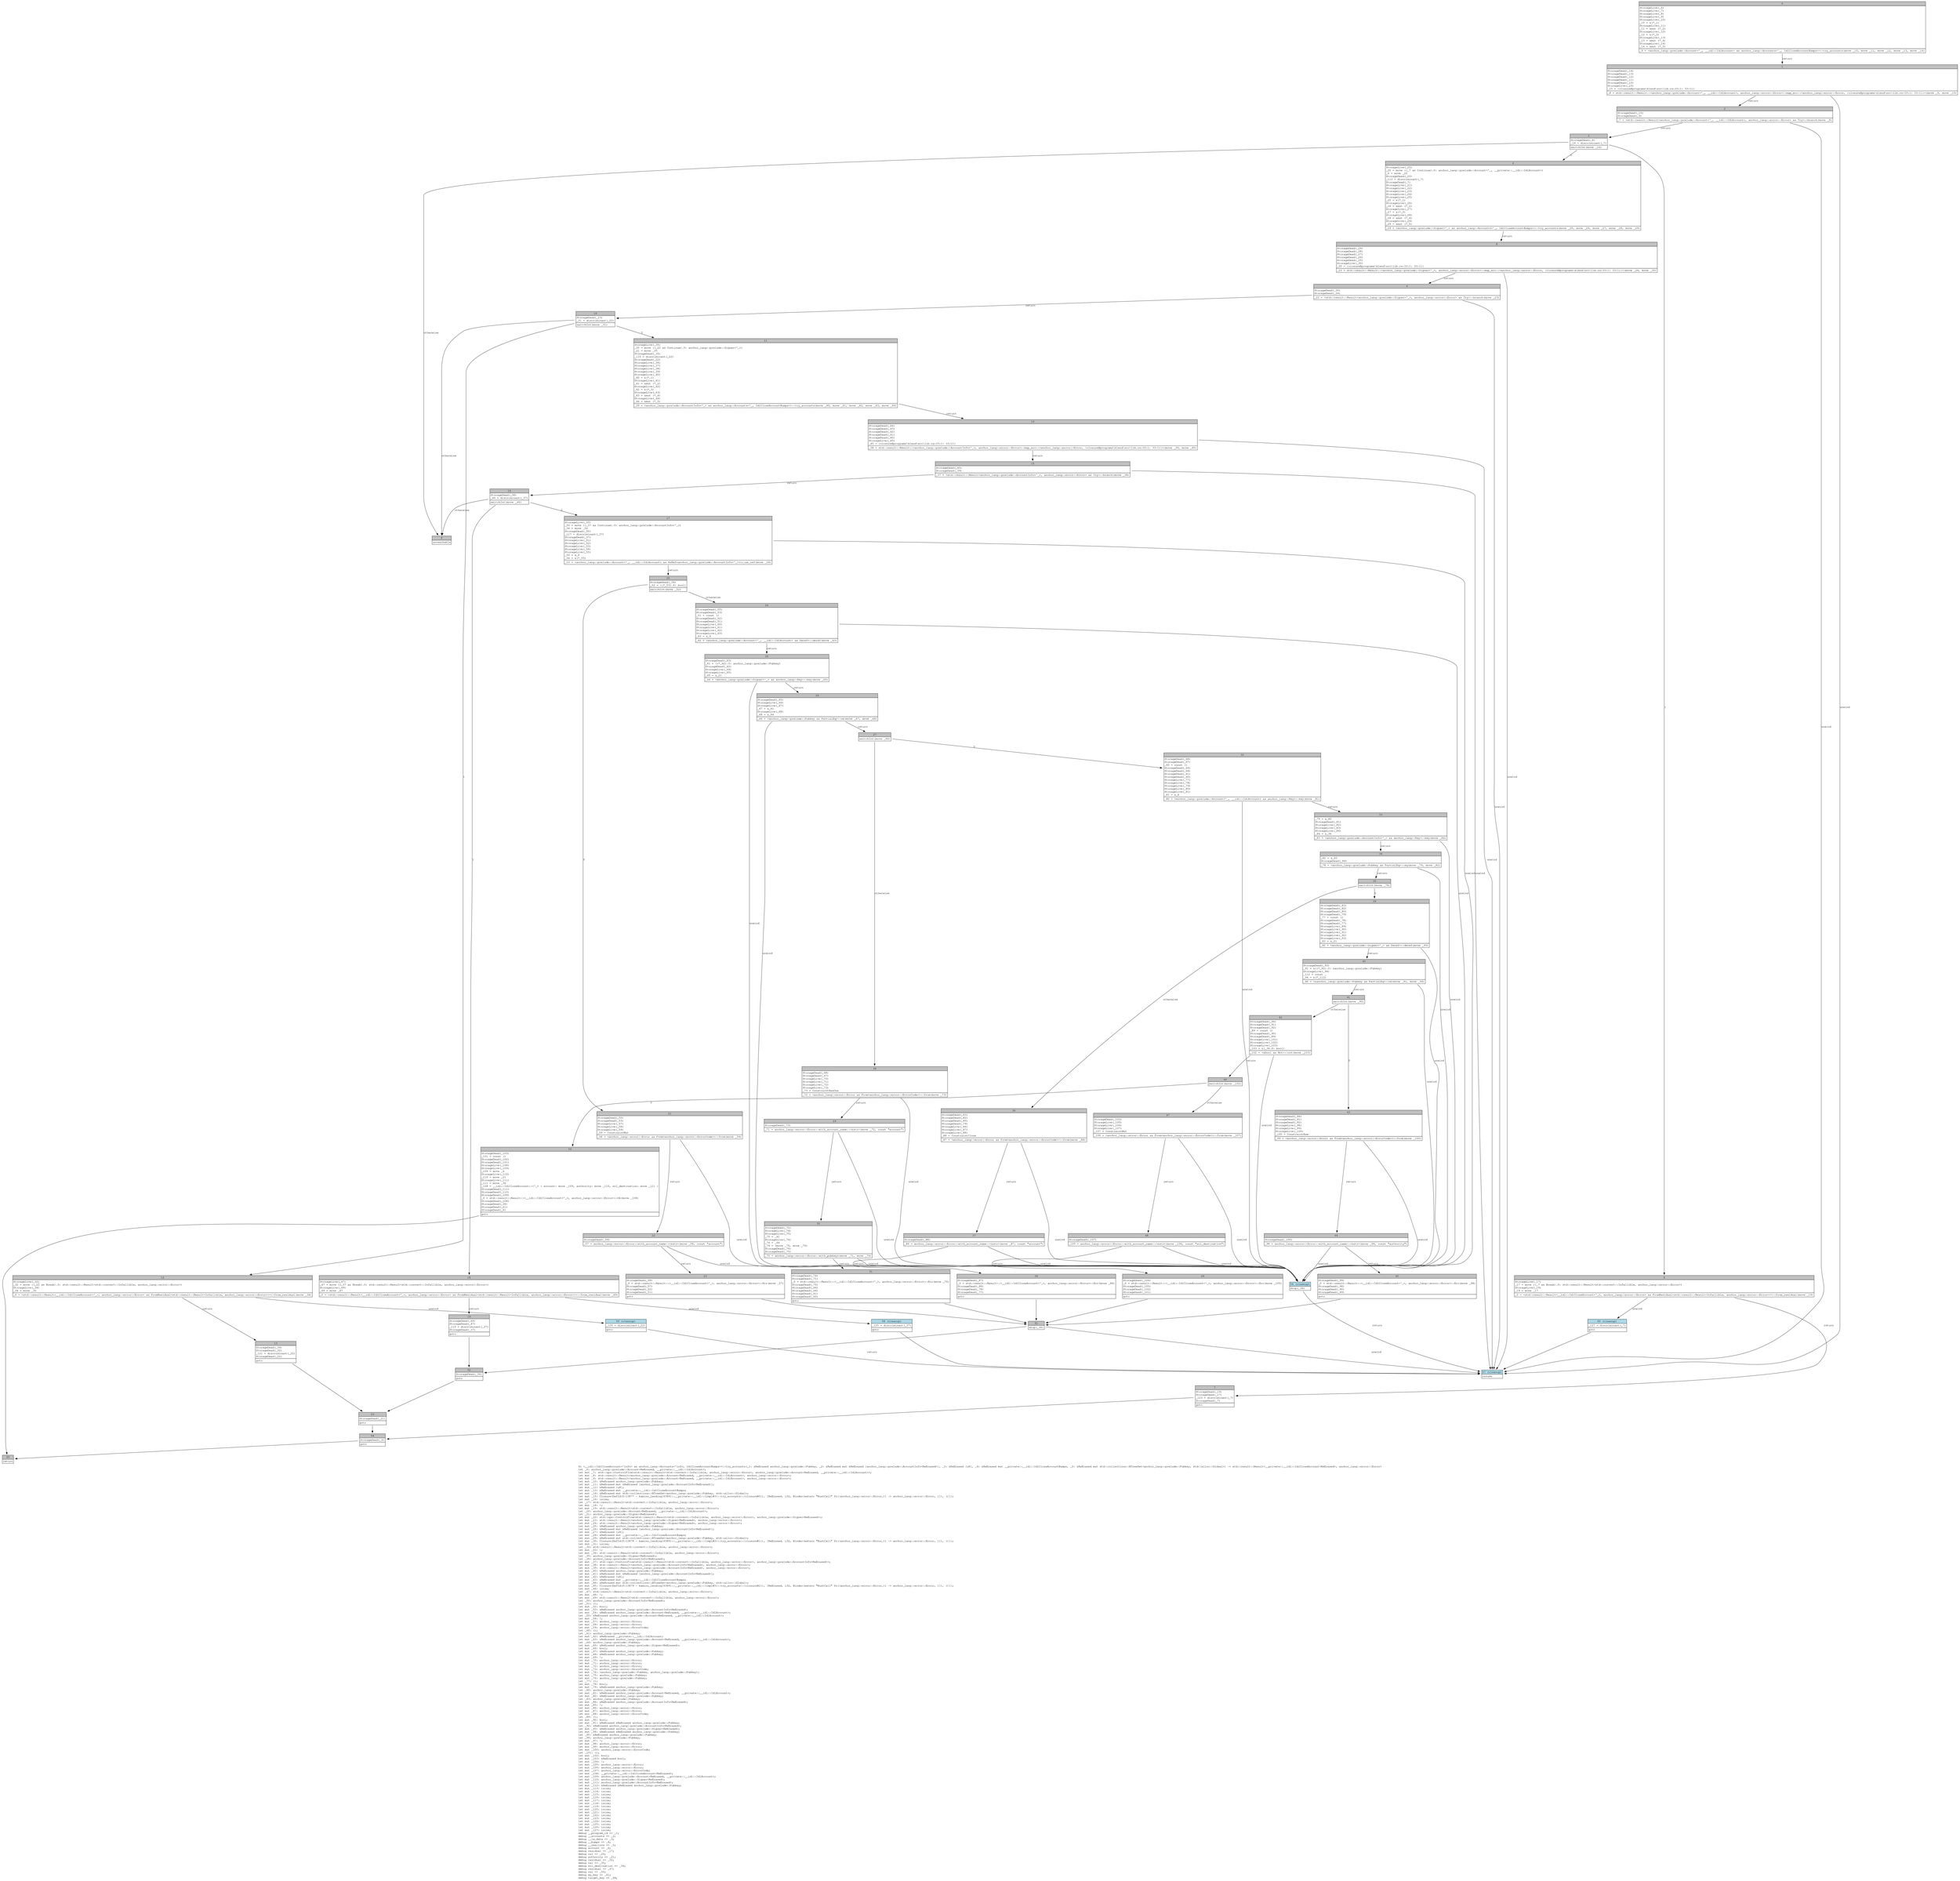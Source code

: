 digraph Mir_0_13876 {
    graph [fontname="Courier, monospace"];
    node [fontname="Courier, monospace"];
    edge [fontname="Courier, monospace"];
    label=<fn &lt;__idl::IdlCloseAccount&lt;'info&gt; as anchor_lang::Accounts&lt;'info, IdlCloseAccountBumps&gt;&gt;::try_accounts(_1: &amp;ReErased anchor_lang::prelude::Pubkey, _2: &amp;ReErased mut &amp;ReErased [anchor_lang::prelude::AccountInfo&lt;ReErased&gt;], _3: &amp;ReErased [u8], _4: &amp;ReErased mut __private::__idl::IdlCloseAccountBumps, _5: &amp;ReErased mut std::collections::BTreeSet&lt;anchor_lang::prelude::Pubkey, std::alloc::Global&gt;) -&gt; std::result::Result&lt;__private::__idl::IdlCloseAccount&lt;ReErased&gt;, anchor_lang::error::Error&gt;<br align="left"/>let _6: anchor_lang::prelude::Account&lt;ReErased, __private::__idl::IdlAccount&gt;;<br align="left"/>let mut _7: std::ops::ControlFlow&lt;std::result::Result&lt;std::convert::Infallible, anchor_lang::error::Error&gt;, anchor_lang::prelude::Account&lt;ReErased, __private::__idl::IdlAccount&gt;&gt;;<br align="left"/>let mut _8: std::result::Result&lt;anchor_lang::prelude::Account&lt;ReErased, __private::__idl::IdlAccount&gt;, anchor_lang::error::Error&gt;;<br align="left"/>let mut _9: std::result::Result&lt;anchor_lang::prelude::Account&lt;ReErased, __private::__idl::IdlAccount&gt;, anchor_lang::error::Error&gt;;<br align="left"/>let mut _10: &amp;ReErased anchor_lang::prelude::Pubkey;<br align="left"/>let mut _11: &amp;ReErased mut &amp;ReErased [anchor_lang::prelude::AccountInfo&lt;ReErased&gt;];<br align="left"/>let mut _12: &amp;ReErased [u8];<br align="left"/>let mut _13: &amp;ReErased mut __private::__idl::IdlCloseAccountBumps;<br align="left"/>let mut _14: &amp;ReErased mut std::collections::BTreeSet&lt;anchor_lang::prelude::Pubkey, std::alloc::Global&gt;;<br align="left"/>let mut _15: Closure(DefId(0:13877 ~ kamino_lending[6389]::__private::__idl::{impl#3}::try_accounts::{closure#0}), [ReErased, i32, Binder(extern &quot;RustCall&quot; fn((anchor_lang::error::Error,)) -&gt; anchor_lang::error::Error, []), ()]);<br align="left"/>let mut _16: isize;<br align="left"/>let _17: std::result::Result&lt;std::convert::Infallible, anchor_lang::error::Error&gt;;<br align="left"/>let mut _18: !;<br align="left"/>let mut _19: std::result::Result&lt;std::convert::Infallible, anchor_lang::error::Error&gt;;<br align="left"/>let _20: anchor_lang::prelude::Account&lt;ReErased, __private::__idl::IdlAccount&gt;;<br align="left"/>let _21: anchor_lang::prelude::Signer&lt;ReErased&gt;;<br align="left"/>let mut _22: std::ops::ControlFlow&lt;std::result::Result&lt;std::convert::Infallible, anchor_lang::error::Error&gt;, anchor_lang::prelude::Signer&lt;ReErased&gt;&gt;;<br align="left"/>let mut _23: std::result::Result&lt;anchor_lang::prelude::Signer&lt;ReErased&gt;, anchor_lang::error::Error&gt;;<br align="left"/>let mut _24: std::result::Result&lt;anchor_lang::prelude::Signer&lt;ReErased&gt;, anchor_lang::error::Error&gt;;<br align="left"/>let mut _25: &amp;ReErased anchor_lang::prelude::Pubkey;<br align="left"/>let mut _26: &amp;ReErased mut &amp;ReErased [anchor_lang::prelude::AccountInfo&lt;ReErased&gt;];<br align="left"/>let mut _27: &amp;ReErased [u8];<br align="left"/>let mut _28: &amp;ReErased mut __private::__idl::IdlCloseAccountBumps;<br align="left"/>let mut _29: &amp;ReErased mut std::collections::BTreeSet&lt;anchor_lang::prelude::Pubkey, std::alloc::Global&gt;;<br align="left"/>let mut _30: Closure(DefId(0:13878 ~ kamino_lending[6389]::__private::__idl::{impl#3}::try_accounts::{closure#1}), [ReErased, i32, Binder(extern &quot;RustCall&quot; fn((anchor_lang::error::Error,)) -&gt; anchor_lang::error::Error, []), ()]);<br align="left"/>let mut _31: isize;<br align="left"/>let _32: std::result::Result&lt;std::convert::Infallible, anchor_lang::error::Error&gt;;<br align="left"/>let mut _33: !;<br align="left"/>let mut _34: std::result::Result&lt;std::convert::Infallible, anchor_lang::error::Error&gt;;<br align="left"/>let _35: anchor_lang::prelude::Signer&lt;ReErased&gt;;<br align="left"/>let _36: anchor_lang::prelude::AccountInfo&lt;ReErased&gt;;<br align="left"/>let mut _37: std::ops::ControlFlow&lt;std::result::Result&lt;std::convert::Infallible, anchor_lang::error::Error&gt;, anchor_lang::prelude::AccountInfo&lt;ReErased&gt;&gt;;<br align="left"/>let mut _38: std::result::Result&lt;anchor_lang::prelude::AccountInfo&lt;ReErased&gt;, anchor_lang::error::Error&gt;;<br align="left"/>let mut _39: std::result::Result&lt;anchor_lang::prelude::AccountInfo&lt;ReErased&gt;, anchor_lang::error::Error&gt;;<br align="left"/>let mut _40: &amp;ReErased anchor_lang::prelude::Pubkey;<br align="left"/>let mut _41: &amp;ReErased mut &amp;ReErased [anchor_lang::prelude::AccountInfo&lt;ReErased&gt;];<br align="left"/>let mut _42: &amp;ReErased [u8];<br align="left"/>let mut _43: &amp;ReErased mut __private::__idl::IdlCloseAccountBumps;<br align="left"/>let mut _44: &amp;ReErased mut std::collections::BTreeSet&lt;anchor_lang::prelude::Pubkey, std::alloc::Global&gt;;<br align="left"/>let mut _45: Closure(DefId(0:13879 ~ kamino_lending[6389]::__private::__idl::{impl#3}::try_accounts::{closure#2}), [ReErased, i32, Binder(extern &quot;RustCall&quot; fn((anchor_lang::error::Error,)) -&gt; anchor_lang::error::Error, []), ()]);<br align="left"/>let mut _46: isize;<br align="left"/>let _47: std::result::Result&lt;std::convert::Infallible, anchor_lang::error::Error&gt;;<br align="left"/>let mut _48: !;<br align="left"/>let mut _49: std::result::Result&lt;std::convert::Infallible, anchor_lang::error::Error&gt;;<br align="left"/>let _50: anchor_lang::prelude::AccountInfo&lt;ReErased&gt;;<br align="left"/>let _51: ();<br align="left"/>let mut _52: bool;<br align="left"/>let mut _53: &amp;ReErased anchor_lang::prelude::AccountInfo&lt;ReErased&gt;;<br align="left"/>let mut _54: &amp;ReErased anchor_lang::prelude::Account&lt;ReErased, __private::__idl::IdlAccount&gt;;<br align="left"/>let _55: &amp;ReErased anchor_lang::prelude::Account&lt;ReErased, __private::__idl::IdlAccount&gt;;<br align="left"/>let mut _56: !;<br align="left"/>let mut _57: anchor_lang::error::Error;<br align="left"/>let mut _58: anchor_lang::error::Error;<br align="left"/>let mut _59: anchor_lang::error::ErrorCode;<br align="left"/>let _60: ();<br align="left"/>let _61: anchor_lang::prelude::Pubkey;<br align="left"/>let mut _62: &amp;ReErased __private::__idl::IdlAccount;<br align="left"/>let mut _63: &amp;ReErased anchor_lang::prelude::Account&lt;ReErased, __private::__idl::IdlAccount&gt;;<br align="left"/>let _64: anchor_lang::prelude::Pubkey;<br align="left"/>let mut _65: &amp;ReErased anchor_lang::prelude::Signer&lt;ReErased&gt;;<br align="left"/>let mut _66: bool;<br align="left"/>let mut _67: &amp;ReErased anchor_lang::prelude::Pubkey;<br align="left"/>let mut _68: &amp;ReErased anchor_lang::prelude::Pubkey;<br align="left"/>let mut _69: !;<br align="left"/>let mut _70: anchor_lang::error::Error;<br align="left"/>let mut _71: anchor_lang::error::Error;<br align="left"/>let mut _72: anchor_lang::error::Error;<br align="left"/>let mut _73: anchor_lang::error::ErrorCode;<br align="left"/>let mut _74: (anchor_lang::prelude::Pubkey, anchor_lang::prelude::Pubkey);<br align="left"/>let mut _75: anchor_lang::prelude::Pubkey;<br align="left"/>let mut _76: anchor_lang::prelude::Pubkey;<br align="left"/>let _77: ();<br align="left"/>let mut _78: bool;<br align="left"/>let mut _79: &amp;ReErased anchor_lang::prelude::Pubkey;<br align="left"/>let _80: anchor_lang::prelude::Pubkey;<br align="left"/>let mut _81: &amp;ReErased anchor_lang::prelude::Account&lt;ReErased, __private::__idl::IdlAccount&gt;;<br align="left"/>let mut _82: &amp;ReErased anchor_lang::prelude::Pubkey;<br align="left"/>let _83: anchor_lang::prelude::Pubkey;<br align="left"/>let mut _84: &amp;ReErased anchor_lang::prelude::AccountInfo&lt;ReErased&gt;;<br align="left"/>let mut _85: !;<br align="left"/>let mut _86: anchor_lang::error::Error;<br align="left"/>let mut _87: anchor_lang::error::Error;<br align="left"/>let mut _88: anchor_lang::error::ErrorCode;<br align="left"/>let _89: ();<br align="left"/>let mut _90: bool;<br align="left"/>let mut _91: &amp;ReErased &amp;ReErased anchor_lang::prelude::Pubkey;<br align="left"/>let _92: &amp;ReErased anchor_lang::prelude::AccountInfo&lt;ReErased&gt;;<br align="left"/>let mut _93: &amp;ReErased anchor_lang::prelude::Signer&lt;ReErased&gt;;<br align="left"/>let mut _94: &amp;ReErased &amp;ReErased anchor_lang::prelude::Pubkey;<br align="left"/>let _95: &amp;ReErased anchor_lang::prelude::Pubkey;<br align="left"/>let _96: anchor_lang::prelude::Pubkey;<br align="left"/>let mut _97: !;<br align="left"/>let mut _98: anchor_lang::error::Error;<br align="left"/>let mut _99: anchor_lang::error::Error;<br align="left"/>let mut _100: anchor_lang::error::ErrorCode;<br align="left"/>let _101: ();<br align="left"/>let mut _102: bool;<br align="left"/>let mut _103: &amp;ReErased bool;<br align="left"/>let mut _104: !;<br align="left"/>let mut _105: anchor_lang::error::Error;<br align="left"/>let mut _106: anchor_lang::error::Error;<br align="left"/>let mut _107: anchor_lang::error::ErrorCode;<br align="left"/>let mut _108: __private::__idl::IdlCloseAccount&lt;ReErased&gt;;<br align="left"/>let mut _109: anchor_lang::prelude::Account&lt;ReErased, __private::__idl::IdlAccount&gt;;<br align="left"/>let mut _110: anchor_lang::prelude::Signer&lt;ReErased&gt;;<br align="left"/>let mut _111: anchor_lang::prelude::AccountInfo&lt;ReErased&gt;;<br align="left"/>let mut _112: &amp;ReErased &amp;ReErased anchor_lang::prelude::Pubkey;<br align="left"/>let mut _113: isize;<br align="left"/>let mut _114: isize;<br align="left"/>let mut _115: isize;<br align="left"/>let mut _116: isize;<br align="left"/>let mut _117: isize;<br align="left"/>let mut _118: isize;<br align="left"/>let mut _119: isize;<br align="left"/>let mut _120: isize;<br align="left"/>let mut _121: isize;<br align="left"/>let mut _122: isize;<br align="left"/>let mut _123: isize;<br align="left"/>let mut _124: isize;<br align="left"/>let mut _125: isize;<br align="left"/>let mut _126: isize;<br align="left"/>let mut _127: isize;<br align="left"/>debug __program_id =&gt; _1;<br align="left"/>debug __accounts =&gt; _2;<br align="left"/>debug __ix_data =&gt; _3;<br align="left"/>debug __bumps =&gt; _4;<br align="left"/>debug __reallocs =&gt; _5;<br align="left"/>debug account =&gt; _6;<br align="left"/>debug residual =&gt; _17;<br align="left"/>debug val =&gt; _20;<br align="left"/>debug authority =&gt; _21;<br align="left"/>debug residual =&gt; _32;<br align="left"/>debug val =&gt; _35;<br align="left"/>debug sol_destination =&gt; _36;<br align="left"/>debug residual =&gt; _47;<br align="left"/>debug val =&gt; _50;<br align="left"/>debug my_key =&gt; _61;<br align="left"/>debug target_key =&gt; _64;<br align="left"/>>;
    bb0__0_13876 [shape="none", label=<<table border="0" cellborder="1" cellspacing="0"><tr><td bgcolor="gray" align="center" colspan="1">0</td></tr><tr><td align="left" balign="left">StorageLive(_6)<br/>StorageLive(_7)<br/>StorageLive(_8)<br/>StorageLive(_9)<br/>StorageLive(_10)<br/>_10 = &amp;(*_1)<br/>StorageLive(_11)<br/>_11 = &amp;mut (*_2)<br/>StorageLive(_12)<br/>_12 = &amp;(*_3)<br/>StorageLive(_13)<br/>_13 = &amp;mut (*_4)<br/>StorageLive(_14)<br/>_14 = &amp;mut (*_5)<br/></td></tr><tr><td align="left">_9 = &lt;anchor_lang::prelude::Account&lt;'_, __idl::IdlAccount&gt; as anchor_lang::Accounts&lt;'_, IdlCloseAccountBumps&gt;&gt;::try_accounts(move _10, move _11, move _12, move _13, move _14)</td></tr></table>>];
    bb1__0_13876 [shape="none", label=<<table border="0" cellborder="1" cellspacing="0"><tr><td bgcolor="gray" align="center" colspan="1">1</td></tr><tr><td align="left" balign="left">StorageDead(_14)<br/>StorageDead(_13)<br/>StorageDead(_12)<br/>StorageDead(_11)<br/>StorageDead(_10)<br/>StorageLive(_15)<br/>_15 = {closure@programs\klend\src\lib.rs:33:1: 33:11}<br/></td></tr><tr><td align="left">_8 = std::result::Result::&lt;anchor_lang::prelude::Account&lt;'_, __idl::IdlAccount&gt;, anchor_lang::error::Error&gt;::map_err::&lt;anchor_lang::error::Error, {closure@programs\klend\src\lib.rs:33:1: 33:11}&gt;(move _9, move _15)</td></tr></table>>];
    bb2__0_13876 [shape="none", label=<<table border="0" cellborder="1" cellspacing="0"><tr><td bgcolor="gray" align="center" colspan="1">2</td></tr><tr><td align="left" balign="left">StorageDead(_15)<br/>StorageDead(_9)<br/></td></tr><tr><td align="left">_7 = &lt;std::result::Result&lt;anchor_lang::prelude::Account&lt;'_, __idl::IdlAccount&gt;, anchor_lang::error::Error&gt; as Try&gt;::branch(move _8)</td></tr></table>>];
    bb3__0_13876 [shape="none", label=<<table border="0" cellborder="1" cellspacing="0"><tr><td bgcolor="gray" align="center" colspan="1">3</td></tr><tr><td align="left" balign="left">StorageDead(_8)<br/>_16 = discriminant(_7)<br/></td></tr><tr><td align="left">switchInt(move _16)</td></tr></table>>];
    bb4__0_13876 [shape="none", label=<<table border="0" cellborder="1" cellspacing="0"><tr><td bgcolor="gray" align="center" colspan="1">4</td></tr><tr><td align="left" balign="left">StorageLive(_20)<br/>_20 = move ((_7 as Continue).0: anchor_lang::prelude::Account&lt;'_, __private::__idl::IdlAccount&gt;)<br/>_6 = move _20<br/>StorageDead(_20)<br/>_113 = discriminant(_7)<br/>StorageDead(_7)<br/>StorageLive(_21)<br/>StorageLive(_22)<br/>StorageLive(_23)<br/>StorageLive(_24)<br/>StorageLive(_25)<br/>_25 = &amp;(*_1)<br/>StorageLive(_26)<br/>_26 = &amp;mut (*_2)<br/>StorageLive(_27)<br/>_27 = &amp;(*_3)<br/>StorageLive(_28)<br/>_28 = &amp;mut (*_4)<br/>StorageLive(_29)<br/>_29 = &amp;mut (*_5)<br/></td></tr><tr><td align="left">_24 = &lt;anchor_lang::prelude::Signer&lt;'_&gt; as anchor_lang::Accounts&lt;'_, IdlCloseAccountBumps&gt;&gt;::try_accounts(move _25, move _26, move _27, move _28, move _29)</td></tr></table>>];
    bb5__0_13876 [shape="none", label=<<table border="0" cellborder="1" cellspacing="0"><tr><td bgcolor="gray" align="center" colspan="1">5</td></tr><tr><td align="left">unreachable</td></tr></table>>];
    bb6__0_13876 [shape="none", label=<<table border="0" cellborder="1" cellspacing="0"><tr><td bgcolor="gray" align="center" colspan="1">6</td></tr><tr><td align="left" balign="left">StorageLive(_17)<br/>_17 = move ((_7 as Break).0: std::result::Result&lt;std::convert::Infallible, anchor_lang::error::Error&gt;)<br/>StorageLive(_19)<br/>_19 = move _17<br/></td></tr><tr><td align="left">_0 = &lt;std::result::Result&lt;__idl::IdlCloseAccount&lt;'_&gt;, anchor_lang::error::Error&gt; as FromResidual&lt;std::result::Result&lt;Infallible, anchor_lang::error::Error&gt;&gt;&gt;::from_residual(move _19)</td></tr></table>>];
    bb7__0_13876 [shape="none", label=<<table border="0" cellborder="1" cellspacing="0"><tr><td bgcolor="gray" align="center" colspan="1">7</td></tr><tr><td align="left" balign="left">StorageDead(_19)<br/>StorageDead(_17)<br/>_123 = discriminant(_7)<br/>StorageDead(_7)<br/></td></tr><tr><td align="left">goto</td></tr></table>>];
    bb8__0_13876 [shape="none", label=<<table border="0" cellborder="1" cellspacing="0"><tr><td bgcolor="gray" align="center" colspan="1">8</td></tr><tr><td align="left" balign="left">StorageDead(_29)<br/>StorageDead(_28)<br/>StorageDead(_27)<br/>StorageDead(_26)<br/>StorageDead(_25)<br/>StorageLive(_30)<br/>_30 = {closure@programs\klend\src\lib.rs:33:1: 33:11}<br/></td></tr><tr><td align="left">_23 = std::result::Result::&lt;anchor_lang::prelude::Signer&lt;'_&gt;, anchor_lang::error::Error&gt;::map_err::&lt;anchor_lang::error::Error, {closure@programs\klend\src\lib.rs:33:1: 33:11}&gt;(move _24, move _30)</td></tr></table>>];
    bb9__0_13876 [shape="none", label=<<table border="0" cellborder="1" cellspacing="0"><tr><td bgcolor="gray" align="center" colspan="1">9</td></tr><tr><td align="left" balign="left">StorageDead(_30)<br/>StorageDead(_24)<br/></td></tr><tr><td align="left">_22 = &lt;std::result::Result&lt;anchor_lang::prelude::Signer&lt;'_&gt;, anchor_lang::error::Error&gt; as Try&gt;::branch(move _23)</td></tr></table>>];
    bb10__0_13876 [shape="none", label=<<table border="0" cellborder="1" cellspacing="0"><tr><td bgcolor="gray" align="center" colspan="1">10</td></tr><tr><td align="left" balign="left">StorageDead(_23)<br/>_31 = discriminant(_22)<br/></td></tr><tr><td align="left">switchInt(move _31)</td></tr></table>>];
    bb11__0_13876 [shape="none", label=<<table border="0" cellborder="1" cellspacing="0"><tr><td bgcolor="gray" align="center" colspan="1">11</td></tr><tr><td align="left" balign="left">StorageLive(_35)<br/>_35 = move ((_22 as Continue).0: anchor_lang::prelude::Signer&lt;'_&gt;)<br/>_21 = move _35<br/>StorageDead(_35)<br/>_115 = discriminant(_22)<br/>StorageDead(_22)<br/>StorageLive(_36)<br/>StorageLive(_37)<br/>StorageLive(_38)<br/>StorageLive(_39)<br/>StorageLive(_40)<br/>_40 = &amp;(*_1)<br/>StorageLive(_41)<br/>_41 = &amp;mut (*_2)<br/>StorageLive(_42)<br/>_42 = &amp;(*_3)<br/>StorageLive(_43)<br/>_43 = &amp;mut (*_4)<br/>StorageLive(_44)<br/>_44 = &amp;mut (*_5)<br/></td></tr><tr><td align="left">_39 = &lt;anchor_lang::prelude::AccountInfo&lt;'_&gt; as anchor_lang::Accounts&lt;'_, IdlCloseAccountBumps&gt;&gt;::try_accounts(move _40, move _41, move _42, move _43, move _44)</td></tr></table>>];
    bb12__0_13876 [shape="none", label=<<table border="0" cellborder="1" cellspacing="0"><tr><td bgcolor="gray" align="center" colspan="1">12</td></tr><tr><td align="left" balign="left">StorageLive(_32)<br/>_32 = move ((_22 as Break).0: std::result::Result&lt;std::convert::Infallible, anchor_lang::error::Error&gt;)<br/>StorageLive(_34)<br/>_34 = move _32<br/></td></tr><tr><td align="left">_0 = &lt;std::result::Result&lt;__idl::IdlCloseAccount&lt;'_&gt;, anchor_lang::error::Error&gt; as FromResidual&lt;std::result::Result&lt;Infallible, anchor_lang::error::Error&gt;&gt;&gt;::from_residual(move _34)</td></tr></table>>];
    bb13__0_13876 [shape="none", label=<<table border="0" cellborder="1" cellspacing="0"><tr><td bgcolor="gray" align="center" colspan="1">13</td></tr><tr><td align="left" balign="left">StorageDead(_34)<br/>StorageDead(_32)<br/>_121 = discriminant(_22)<br/>StorageDead(_22)<br/></td></tr><tr><td align="left">goto</td></tr></table>>];
    bb14__0_13876 [shape="none", label=<<table border="0" cellborder="1" cellspacing="0"><tr><td bgcolor="gray" align="center" colspan="1">14</td></tr><tr><td align="left" balign="left">StorageDead(_44)<br/>StorageDead(_43)<br/>StorageDead(_42)<br/>StorageDead(_41)<br/>StorageDead(_40)<br/>StorageLive(_45)<br/>_45 = {closure@programs\klend\src\lib.rs:33:1: 33:11}<br/></td></tr><tr><td align="left">_38 = std::result::Result::&lt;anchor_lang::prelude::AccountInfo&lt;'_&gt;, anchor_lang::error::Error&gt;::map_err::&lt;anchor_lang::error::Error, {closure@programs\klend\src\lib.rs:33:1: 33:11}&gt;(move _39, move _45)</td></tr></table>>];
    bb15__0_13876 [shape="none", label=<<table border="0" cellborder="1" cellspacing="0"><tr><td bgcolor="gray" align="center" colspan="1">15</td></tr><tr><td align="left" balign="left">StorageDead(_45)<br/>StorageDead(_39)<br/></td></tr><tr><td align="left">_37 = &lt;std::result::Result&lt;anchor_lang::prelude::AccountInfo&lt;'_&gt;, anchor_lang::error::Error&gt; as Try&gt;::branch(move _38)</td></tr></table>>];
    bb16__0_13876 [shape="none", label=<<table border="0" cellborder="1" cellspacing="0"><tr><td bgcolor="gray" align="center" colspan="1">16</td></tr><tr><td align="left" balign="left">StorageDead(_38)<br/>_46 = discriminant(_37)<br/></td></tr><tr><td align="left">switchInt(move _46)</td></tr></table>>];
    bb17__0_13876 [shape="none", label=<<table border="0" cellborder="1" cellspacing="0"><tr><td bgcolor="gray" align="center" colspan="1">17</td></tr><tr><td align="left" balign="left">StorageLive(_50)<br/>_50 = move ((_37 as Continue).0: anchor_lang::prelude::AccountInfo&lt;'_&gt;)<br/>_36 = move _50<br/>StorageDead(_50)<br/>_117 = discriminant(_37)<br/>StorageDead(_37)<br/>StorageLive(_51)<br/>StorageLive(_52)<br/>StorageLive(_53)<br/>StorageLive(_54)<br/>StorageLive(_55)<br/>_55 = &amp;_6<br/>_54 = &amp;(*_55)<br/></td></tr><tr><td align="left">_53 = &lt;anchor_lang::prelude::Account&lt;'_, __idl::IdlAccount&gt; as AsRef&lt;anchor_lang::prelude::AccountInfo&lt;'_&gt;&gt;&gt;::as_ref(move _54)</td></tr></table>>];
    bb18__0_13876 [shape="none", label=<<table border="0" cellborder="1" cellspacing="0"><tr><td bgcolor="gray" align="center" colspan="1">18</td></tr><tr><td align="left" balign="left">StorageLive(_47)<br/>_47 = move ((_37 as Break).0: std::result::Result&lt;std::convert::Infallible, anchor_lang::error::Error&gt;)<br/>StorageLive(_49)<br/>_49 = move _47<br/></td></tr><tr><td align="left">_0 = &lt;std::result::Result&lt;__idl::IdlCloseAccount&lt;'_&gt;, anchor_lang::error::Error&gt; as FromResidual&lt;std::result::Result&lt;Infallible, anchor_lang::error::Error&gt;&gt;&gt;::from_residual(move _49)</td></tr></table>>];
    bb19__0_13876 [shape="none", label=<<table border="0" cellborder="1" cellspacing="0"><tr><td bgcolor="gray" align="center" colspan="1">19</td></tr><tr><td align="left" balign="left">StorageDead(_49)<br/>StorageDead(_47)<br/>_119 = discriminant(_37)<br/>StorageDead(_37)<br/></td></tr><tr><td align="left">goto</td></tr></table>>];
    bb20__0_13876 [shape="none", label=<<table border="0" cellborder="1" cellspacing="0"><tr><td bgcolor="gray" align="center" colspan="1">20</td></tr><tr><td align="left" balign="left">StorageDead(_54)<br/>_52 = ((*_53).6: bool)<br/></td></tr><tr><td align="left">switchInt(move _52)</td></tr></table>>];
    bb21__0_13876 [shape="none", label=<<table border="0" cellborder="1" cellspacing="0"><tr><td bgcolor="gray" align="center" colspan="1">21</td></tr><tr><td align="left" balign="left">StorageDead(_55)<br/>StorageDead(_53)<br/>StorageLive(_57)<br/>StorageLive(_58)<br/>StorageLive(_59)<br/>_59 = ConstraintMut<br/></td></tr><tr><td align="left">_58 = &lt;anchor_lang::error::Error as From&lt;anchor_lang::error::ErrorCode&gt;&gt;::from(move _59)</td></tr></table>>];
    bb22__0_13876 [shape="none", label=<<table border="0" cellborder="1" cellspacing="0"><tr><td bgcolor="gray" align="center" colspan="1">22</td></tr><tr><td align="left" balign="left">StorageDead(_59)<br/></td></tr><tr><td align="left">_57 = anchor_lang::error::Error::with_account_name::&lt;&amp;str&gt;(move _58, const &quot;account&quot;)</td></tr></table>>];
    bb23__0_13876 [shape="none", label=<<table border="0" cellborder="1" cellspacing="0"><tr><td bgcolor="gray" align="center" colspan="1">23</td></tr><tr><td align="left" balign="left">StorageDead(_58)<br/>_0 = std::result::Result::&lt;__idl::IdlCloseAccount&lt;'_&gt;, anchor_lang::error::Error&gt;::Err(move _57)<br/>StorageDead(_57)<br/>StorageDead(_52)<br/>StorageDead(_51)<br/></td></tr><tr><td align="left">goto</td></tr></table>>];
    bb24__0_13876 [shape="none", label=<<table border="0" cellborder="1" cellspacing="0"><tr><td bgcolor="gray" align="center" colspan="1">24</td></tr><tr><td align="left" balign="left">StorageDead(_55)<br/>StorageDead(_53)<br/>_51 = const ()<br/>StorageDead(_52)<br/>StorageDead(_51)<br/>StorageLive(_60)<br/>StorageLive(_61)<br/>StorageLive(_62)<br/>StorageLive(_63)<br/>_63 = &amp;_6<br/></td></tr><tr><td align="left">_62 = &lt;anchor_lang::prelude::Account&lt;'_, __idl::IdlAccount&gt; as Deref&gt;::deref(move _63)</td></tr></table>>];
    bb25__0_13876 [shape="none", label=<<table border="0" cellborder="1" cellspacing="0"><tr><td bgcolor="gray" align="center" colspan="1">25</td></tr><tr><td align="left" balign="left">StorageDead(_63)<br/>_61 = ((*_62).0: anchor_lang::prelude::Pubkey)<br/>StorageDead(_62)<br/>StorageLive(_64)<br/>StorageLive(_65)<br/>_65 = &amp;_21<br/></td></tr><tr><td align="left">_64 = &lt;anchor_lang::prelude::Signer&lt;'_&gt; as anchor_lang::Key&gt;::key(move _65)</td></tr></table>>];
    bb26__0_13876 [shape="none", label=<<table border="0" cellborder="1" cellspacing="0"><tr><td bgcolor="gray" align="center" colspan="1">26</td></tr><tr><td align="left" balign="left">StorageDead(_65)<br/>StorageLive(_66)<br/>StorageLive(_67)<br/>_67 = &amp;_61<br/>StorageLive(_68)<br/>_68 = &amp;_64<br/></td></tr><tr><td align="left">_66 = &lt;anchor_lang::prelude::Pubkey as PartialEq&gt;::ne(move _67, move _68)</td></tr></table>>];
    bb27__0_13876 [shape="none", label=<<table border="0" cellborder="1" cellspacing="0"><tr><td bgcolor="gray" align="center" colspan="1">27</td></tr><tr><td align="left">switchInt(move _66)</td></tr></table>>];
    bb28__0_13876 [shape="none", label=<<table border="0" cellborder="1" cellspacing="0"><tr><td bgcolor="gray" align="center" colspan="1">28</td></tr><tr><td align="left" balign="left">StorageDead(_68)<br/>StorageDead(_67)<br/>StorageLive(_70)<br/>StorageLive(_71)<br/>StorageLive(_72)<br/>StorageLive(_73)<br/>_73 = ConstraintHasOne<br/></td></tr><tr><td align="left">_72 = &lt;anchor_lang::error::Error as From&lt;anchor_lang::error::ErrorCode&gt;&gt;::from(move _73)</td></tr></table>>];
    bb29__0_13876 [shape="none", label=<<table border="0" cellborder="1" cellspacing="0"><tr><td bgcolor="gray" align="center" colspan="1">29</td></tr><tr><td align="left" balign="left">StorageDead(_73)<br/></td></tr><tr><td align="left">_71 = anchor_lang::error::Error::with_account_name::&lt;&amp;str&gt;(move _72, const &quot;account&quot;)</td></tr></table>>];
    bb30__0_13876 [shape="none", label=<<table border="0" cellborder="1" cellspacing="0"><tr><td bgcolor="gray" align="center" colspan="1">30</td></tr><tr><td align="left" balign="left">StorageDead(_72)<br/>StorageLive(_74)<br/>StorageLive(_75)<br/>_75 = _61<br/>StorageLive(_76)<br/>_76 = _64<br/>_74 = (move _75, move _76)<br/>StorageDead(_76)<br/>StorageDead(_75)<br/></td></tr><tr><td align="left">_70 = anchor_lang::error::Error::with_pubkeys(move _71, move _74)</td></tr></table>>];
    bb31__0_13876 [shape="none", label=<<table border="0" cellborder="1" cellspacing="0"><tr><td bgcolor="gray" align="center" colspan="1">31</td></tr><tr><td align="left" balign="left">StorageDead(_74)<br/>StorageDead(_71)<br/>_0 = std::result::Result::&lt;__idl::IdlCloseAccount&lt;'_&gt;, anchor_lang::error::Error&gt;::Err(move _70)<br/>StorageDead(_70)<br/>StorageDead(_66)<br/>StorageDead(_64)<br/>StorageDead(_61)<br/>StorageDead(_60)<br/></td></tr><tr><td align="left">goto</td></tr></table>>];
    bb32__0_13876 [shape="none", label=<<table border="0" cellborder="1" cellspacing="0"><tr><td bgcolor="gray" align="center" colspan="1">32</td></tr><tr><td align="left" balign="left">StorageDead(_68)<br/>StorageDead(_67)<br/>_60 = const ()<br/>StorageDead(_66)<br/>StorageDead(_64)<br/>StorageDead(_61)<br/>StorageDead(_60)<br/>StorageLive(_77)<br/>StorageLive(_78)<br/>StorageLive(_79)<br/>StorageLive(_80)<br/>StorageLive(_81)<br/>_81 = &amp;_6<br/></td></tr><tr><td align="left">_80 = &lt;anchor_lang::prelude::Account&lt;'_, __idl::IdlAccount&gt; as anchor_lang::Key&gt;::key(move _81)</td></tr></table>>];
    bb33__0_13876 [shape="none", label=<<table border="0" cellborder="1" cellspacing="0"><tr><td bgcolor="gray" align="center" colspan="1">33</td></tr><tr><td align="left" balign="left">_79 = &amp;_80<br/>StorageDead(_81)<br/>StorageLive(_82)<br/>StorageLive(_83)<br/>StorageLive(_84)<br/>_84 = &amp;_36<br/></td></tr><tr><td align="left">_83 = &lt;anchor_lang::prelude::AccountInfo&lt;'_&gt; as anchor_lang::Key&gt;::key(move _84)</td></tr></table>>];
    bb34__0_13876 [shape="none", label=<<table border="0" cellborder="1" cellspacing="0"><tr><td bgcolor="gray" align="center" colspan="1">34</td></tr><tr><td align="left" balign="left">_82 = &amp;_83<br/>StorageDead(_84)<br/></td></tr><tr><td align="left">_78 = &lt;anchor_lang::prelude::Pubkey as PartialEq&gt;::eq(move _79, move _82)</td></tr></table>>];
    bb35__0_13876 [shape="none", label=<<table border="0" cellborder="1" cellspacing="0"><tr><td bgcolor="gray" align="center" colspan="1">35</td></tr><tr><td align="left">switchInt(move _78)</td></tr></table>>];
    bb36__0_13876 [shape="none", label=<<table border="0" cellborder="1" cellspacing="0"><tr><td bgcolor="gray" align="center" colspan="1">36</td></tr><tr><td align="left" balign="left">StorageDead(_83)<br/>StorageDead(_82)<br/>StorageDead(_80)<br/>StorageDead(_79)<br/>StorageLive(_86)<br/>StorageLive(_87)<br/>StorageLive(_88)<br/>_88 = ConstraintClose<br/></td></tr><tr><td align="left">_87 = &lt;anchor_lang::error::Error as From&lt;anchor_lang::error::ErrorCode&gt;&gt;::from(move _88)</td></tr></table>>];
    bb37__0_13876 [shape="none", label=<<table border="0" cellborder="1" cellspacing="0"><tr><td bgcolor="gray" align="center" colspan="1">37</td></tr><tr><td align="left" balign="left">StorageDead(_88)<br/></td></tr><tr><td align="left">_86 = anchor_lang::error::Error::with_account_name::&lt;&amp;str&gt;(move _87, const &quot;account&quot;)</td></tr></table>>];
    bb38__0_13876 [shape="none", label=<<table border="0" cellborder="1" cellspacing="0"><tr><td bgcolor="gray" align="center" colspan="1">38</td></tr><tr><td align="left" balign="left">StorageDead(_87)<br/>_0 = std::result::Result::&lt;__idl::IdlCloseAccount&lt;'_&gt;, anchor_lang::error::Error&gt;::Err(move _86)<br/>StorageDead(_86)<br/>StorageDead(_78)<br/>StorageDead(_77)<br/></td></tr><tr><td align="left">goto</td></tr></table>>];
    bb39__0_13876 [shape="none", label=<<table border="0" cellborder="1" cellspacing="0"><tr><td bgcolor="gray" align="center" colspan="1">39</td></tr><tr><td align="left" balign="left">StorageDead(_83)<br/>StorageDead(_82)<br/>StorageDead(_80)<br/>StorageDead(_79)<br/>_77 = const ()<br/>StorageDead(_78)<br/>StorageDead(_77)<br/>StorageLive(_89)<br/>StorageLive(_90)<br/>StorageLive(_91)<br/>StorageLive(_92)<br/>StorageLive(_93)<br/>_93 = &amp;_21<br/></td></tr><tr><td align="left">_92 = &lt;anchor_lang::prelude::Signer&lt;'_&gt; as Deref&gt;::deref(move _93)</td></tr></table>>];
    bb40__0_13876 [shape="none", label=<<table border="0" cellborder="1" cellspacing="0"><tr><td bgcolor="gray" align="center" colspan="1">40</td></tr><tr><td align="left" balign="left">StorageDead(_93)<br/>_91 = &amp;((*_92).0: &amp;anchor_lang::prelude::Pubkey)<br/>StorageLive(_94)<br/>_112 = const _<br/>_94 = &amp;(*_112)<br/></td></tr><tr><td align="left">_90 = &lt;&amp;anchor_lang::prelude::Pubkey as PartialEq&gt;::ne(move _91, move _94)</td></tr></table>>];
    bb41__0_13876 [shape="none", label=<<table border="0" cellborder="1" cellspacing="0"><tr><td bgcolor="gray" align="center" colspan="1">41</td></tr><tr><td align="left">switchInt(move _90)</td></tr></table>>];
    bb42__0_13876 [shape="none", label=<<table border="0" cellborder="1" cellspacing="0"><tr><td bgcolor="gray" align="center" colspan="1">42</td></tr><tr><td align="left" balign="left">StorageDead(_94)<br/>StorageDead(_91)<br/>StorageDead(_92)<br/>_89 = const ()<br/>StorageDead(_90)<br/>StorageDead(_89)<br/>StorageLive(_101)<br/>StorageLive(_102)<br/>StorageLive(_103)<br/>_103 = &amp;(_36.6: bool)<br/></td></tr><tr><td align="left">_102 = &lt;&amp;bool as Not&gt;::not(move _103)</td></tr></table>>];
    bb43__0_13876 [shape="none", label=<<table border="0" cellborder="1" cellspacing="0"><tr><td bgcolor="gray" align="center" colspan="1">43</td></tr><tr><td align="left" balign="left">StorageDead(_94)<br/>StorageDead(_91)<br/>StorageDead(_92)<br/>StorageLive(_98)<br/>StorageLive(_99)<br/>StorageLive(_100)<br/>_100 = ConstraintRaw<br/></td></tr><tr><td align="left">_99 = &lt;anchor_lang::error::Error as From&lt;anchor_lang::error::ErrorCode&gt;&gt;::from(move _100)</td></tr></table>>];
    bb44__0_13876 [shape="none", label=<<table border="0" cellborder="1" cellspacing="0"><tr><td bgcolor="gray" align="center" colspan="1">44</td></tr><tr><td align="left" balign="left">StorageDead(_100)<br/></td></tr><tr><td align="left">_98 = anchor_lang::error::Error::with_account_name::&lt;&amp;str&gt;(move _99, const &quot;authority&quot;)</td></tr></table>>];
    bb45__0_13876 [shape="none", label=<<table border="0" cellborder="1" cellspacing="0"><tr><td bgcolor="gray" align="center" colspan="1">45</td></tr><tr><td align="left" balign="left">StorageDead(_99)<br/>_0 = std::result::Result::&lt;__idl::IdlCloseAccount&lt;'_&gt;, anchor_lang::error::Error&gt;::Err(move _98)<br/>StorageDead(_98)<br/>StorageDead(_90)<br/>StorageDead(_89)<br/></td></tr><tr><td align="left">goto</td></tr></table>>];
    bb46__0_13876 [shape="none", label=<<table border="0" cellborder="1" cellspacing="0"><tr><td bgcolor="gray" align="center" colspan="1">46</td></tr><tr><td align="left">switchInt(move _102)</td></tr></table>>];
    bb47__0_13876 [shape="none", label=<<table border="0" cellborder="1" cellspacing="0"><tr><td bgcolor="gray" align="center" colspan="1">47</td></tr><tr><td align="left" balign="left">StorageDead(_103)<br/>StorageLive(_105)<br/>StorageLive(_106)<br/>StorageLive(_107)<br/>_107 = ConstraintMut<br/></td></tr><tr><td align="left">_106 = &lt;anchor_lang::error::Error as From&lt;anchor_lang::error::ErrorCode&gt;&gt;::from(move _107)</td></tr></table>>];
    bb48__0_13876 [shape="none", label=<<table border="0" cellborder="1" cellspacing="0"><tr><td bgcolor="gray" align="center" colspan="1">48</td></tr><tr><td align="left" balign="left">StorageDead(_107)<br/></td></tr><tr><td align="left">_105 = anchor_lang::error::Error::with_account_name::&lt;&amp;str&gt;(move _106, const &quot;sol_destination&quot;)</td></tr></table>>];
    bb49__0_13876 [shape="none", label=<<table border="0" cellborder="1" cellspacing="0"><tr><td bgcolor="gray" align="center" colspan="1">49</td></tr><tr><td align="left" balign="left">StorageDead(_106)<br/>_0 = std::result::Result::&lt;__idl::IdlCloseAccount&lt;'_&gt;, anchor_lang::error::Error&gt;::Err(move _105)<br/>StorageDead(_105)<br/>StorageDead(_102)<br/>StorageDead(_101)<br/></td></tr><tr><td align="left">goto</td></tr></table>>];
    bb50__0_13876 [shape="none", label=<<table border="0" cellborder="1" cellspacing="0"><tr><td bgcolor="gray" align="center" colspan="1">50</td></tr><tr><td align="left" balign="left">StorageDead(_103)<br/>_101 = const ()<br/>StorageDead(_102)<br/>StorageDead(_101)<br/>StorageLive(_108)<br/>StorageLive(_109)<br/>_109 = move _6<br/>StorageLive(_110)<br/>_110 = move _21<br/>StorageLive(_111)<br/>_111 = move _36<br/>_108 = __idl::IdlCloseAccount::&lt;'_&gt; { account: move _109, authority: move _110, sol_destination: move _111 }<br/>StorageDead(_111)<br/>StorageDead(_110)<br/>StorageDead(_109)<br/>_0 = std::result::Result::&lt;__idl::IdlCloseAccount&lt;'_&gt;, anchor_lang::error::Error&gt;::Ok(move _108)<br/>StorageDead(_108)<br/>StorageDead(_36)<br/>StorageDead(_21)<br/>StorageDead(_6)<br/></td></tr><tr><td align="left">goto</td></tr></table>>];
    bb51__0_13876 [shape="none", label=<<table border="0" cellborder="1" cellspacing="0"><tr><td bgcolor="gray" align="center" colspan="1">51</td></tr><tr><td align="left">drop(_36)</td></tr></table>>];
    bb52__0_13876 [shape="none", label=<<table border="0" cellborder="1" cellspacing="0"><tr><td bgcolor="gray" align="center" colspan="1">52</td></tr><tr><td align="left" balign="left">StorageDead(_36)<br/></td></tr><tr><td align="left">goto</td></tr></table>>];
    bb53__0_13876 [shape="none", label=<<table border="0" cellborder="1" cellspacing="0"><tr><td bgcolor="gray" align="center" colspan="1">53</td></tr><tr><td align="left" balign="left">StorageDead(_21)<br/></td></tr><tr><td align="left">goto</td></tr></table>>];
    bb54__0_13876 [shape="none", label=<<table border="0" cellborder="1" cellspacing="0"><tr><td bgcolor="gray" align="center" colspan="1">54</td></tr><tr><td align="left" balign="left">StorageDead(_6)<br/></td></tr><tr><td align="left">goto</td></tr></table>>];
    bb55__0_13876 [shape="none", label=<<table border="0" cellborder="1" cellspacing="0"><tr><td bgcolor="gray" align="center" colspan="1">55</td></tr><tr><td align="left">return</td></tr></table>>];
    bb56__0_13876 [shape="none", label=<<table border="0" cellborder="1" cellspacing="0"><tr><td bgcolor="lightblue" align="center" colspan="1">56 (cleanup)</td></tr><tr><td align="left">drop(_36)</td></tr></table>>];
    bb57__0_13876 [shape="none", label=<<table border="0" cellborder="1" cellspacing="0"><tr><td bgcolor="lightblue" align="center" colspan="1">57 (cleanup)</td></tr><tr><td align="left">resume</td></tr></table>>];
    bb58__0_13876 [shape="none", label=<<table border="0" cellborder="1" cellspacing="0"><tr><td bgcolor="lightblue" align="center" colspan="1">58 (cleanup)</td></tr><tr><td align="left" balign="left">_125 = discriminant(_37)<br/></td></tr><tr><td align="left">goto</td></tr></table>>];
    bb59__0_13876 [shape="none", label=<<table border="0" cellborder="1" cellspacing="0"><tr><td bgcolor="lightblue" align="center" colspan="1">59 (cleanup)</td></tr><tr><td align="left" balign="left">_126 = discriminant(_22)<br/></td></tr><tr><td align="left">goto</td></tr></table>>];
    bb60__0_13876 [shape="none", label=<<table border="0" cellborder="1" cellspacing="0"><tr><td bgcolor="lightblue" align="center" colspan="1">60 (cleanup)</td></tr><tr><td align="left" balign="left">_127 = discriminant(_7)<br/></td></tr><tr><td align="left">goto</td></tr></table>>];
    bb0__0_13876 -> bb1__0_13876 [label="return"];
    bb1__0_13876 -> bb2__0_13876 [label="return"];
    bb1__0_13876 -> bb57__0_13876 [label="unwind"];
    bb2__0_13876 -> bb3__0_13876 [label="return"];
    bb2__0_13876 -> bb57__0_13876 [label="unwind"];
    bb3__0_13876 -> bb4__0_13876 [label="0"];
    bb3__0_13876 -> bb6__0_13876 [label="1"];
    bb3__0_13876 -> bb5__0_13876 [label="otherwise"];
    bb4__0_13876 -> bb8__0_13876 [label="return"];
    bb6__0_13876 -> bb7__0_13876 [label="return"];
    bb6__0_13876 -> bb60__0_13876 [label="unwind"];
    bb7__0_13876 -> bb54__0_13876 [label=""];
    bb8__0_13876 -> bb9__0_13876 [label="return"];
    bb8__0_13876 -> bb57__0_13876 [label="unwind"];
    bb9__0_13876 -> bb10__0_13876 [label="return"];
    bb9__0_13876 -> bb57__0_13876 [label="unwind"];
    bb10__0_13876 -> bb11__0_13876 [label="0"];
    bb10__0_13876 -> bb12__0_13876 [label="1"];
    bb10__0_13876 -> bb5__0_13876 [label="otherwise"];
    bb11__0_13876 -> bb14__0_13876 [label="return"];
    bb12__0_13876 -> bb13__0_13876 [label="return"];
    bb12__0_13876 -> bb59__0_13876 [label="unwind"];
    bb13__0_13876 -> bb53__0_13876 [label=""];
    bb14__0_13876 -> bb15__0_13876 [label="return"];
    bb14__0_13876 -> bb57__0_13876 [label="unwind"];
    bb15__0_13876 -> bb16__0_13876 [label="return"];
    bb15__0_13876 -> bb57__0_13876 [label="unwind"];
    bb16__0_13876 -> bb17__0_13876 [label="0"];
    bb16__0_13876 -> bb18__0_13876 [label="1"];
    bb16__0_13876 -> bb5__0_13876 [label="otherwise"];
    bb17__0_13876 -> bb20__0_13876 [label="return"];
    bb17__0_13876 -> bb56__0_13876 [label="unwind"];
    bb18__0_13876 -> bb19__0_13876 [label="return"];
    bb18__0_13876 -> bb58__0_13876 [label="unwind"];
    bb19__0_13876 -> bb52__0_13876 [label=""];
    bb20__0_13876 -> bb21__0_13876 [label="0"];
    bb20__0_13876 -> bb24__0_13876 [label="otherwise"];
    bb21__0_13876 -> bb22__0_13876 [label="return"];
    bb21__0_13876 -> bb56__0_13876 [label="unwind"];
    bb22__0_13876 -> bb23__0_13876 [label="return"];
    bb22__0_13876 -> bb56__0_13876 [label="unwind"];
    bb23__0_13876 -> bb51__0_13876 [label=""];
    bb24__0_13876 -> bb25__0_13876 [label="return"];
    bb24__0_13876 -> bb56__0_13876 [label="unwind"];
    bb25__0_13876 -> bb26__0_13876 [label="return"];
    bb25__0_13876 -> bb56__0_13876 [label="unwind"];
    bb26__0_13876 -> bb27__0_13876 [label="return"];
    bb26__0_13876 -> bb56__0_13876 [label="unwind"];
    bb27__0_13876 -> bb32__0_13876 [label="0"];
    bb27__0_13876 -> bb28__0_13876 [label="otherwise"];
    bb28__0_13876 -> bb29__0_13876 [label="return"];
    bb28__0_13876 -> bb56__0_13876 [label="unwind"];
    bb29__0_13876 -> bb30__0_13876 [label="return"];
    bb29__0_13876 -> bb56__0_13876 [label="unwind"];
    bb30__0_13876 -> bb31__0_13876 [label="return"];
    bb30__0_13876 -> bb56__0_13876 [label="unwind"];
    bb31__0_13876 -> bb51__0_13876 [label=""];
    bb32__0_13876 -> bb33__0_13876 [label="return"];
    bb32__0_13876 -> bb56__0_13876 [label="unwind"];
    bb33__0_13876 -> bb34__0_13876 [label="return"];
    bb33__0_13876 -> bb56__0_13876 [label="unwind"];
    bb34__0_13876 -> bb35__0_13876 [label="return"];
    bb34__0_13876 -> bb56__0_13876 [label="unwind"];
    bb35__0_13876 -> bb39__0_13876 [label="0"];
    bb35__0_13876 -> bb36__0_13876 [label="otherwise"];
    bb36__0_13876 -> bb37__0_13876 [label="return"];
    bb36__0_13876 -> bb56__0_13876 [label="unwind"];
    bb37__0_13876 -> bb38__0_13876 [label="return"];
    bb37__0_13876 -> bb56__0_13876 [label="unwind"];
    bb38__0_13876 -> bb51__0_13876 [label=""];
    bb39__0_13876 -> bb40__0_13876 [label="return"];
    bb39__0_13876 -> bb56__0_13876 [label="unwind"];
    bb40__0_13876 -> bb41__0_13876 [label="return"];
    bb40__0_13876 -> bb56__0_13876 [label="unwind"];
    bb41__0_13876 -> bb43__0_13876 [label="0"];
    bb41__0_13876 -> bb42__0_13876 [label="otherwise"];
    bb42__0_13876 -> bb46__0_13876 [label="return"];
    bb42__0_13876 -> bb56__0_13876 [label="unwind"];
    bb43__0_13876 -> bb44__0_13876 [label="return"];
    bb43__0_13876 -> bb56__0_13876 [label="unwind"];
    bb44__0_13876 -> bb45__0_13876 [label="return"];
    bb44__0_13876 -> bb56__0_13876 [label="unwind"];
    bb45__0_13876 -> bb51__0_13876 [label=""];
    bb46__0_13876 -> bb50__0_13876 [label="0"];
    bb46__0_13876 -> bb47__0_13876 [label="otherwise"];
    bb47__0_13876 -> bb48__0_13876 [label="return"];
    bb47__0_13876 -> bb56__0_13876 [label="unwind"];
    bb48__0_13876 -> bb49__0_13876 [label="return"];
    bb48__0_13876 -> bb56__0_13876 [label="unwind"];
    bb49__0_13876 -> bb51__0_13876 [label=""];
    bb50__0_13876 -> bb55__0_13876 [label=""];
    bb51__0_13876 -> bb52__0_13876 [label="return"];
    bb51__0_13876 -> bb57__0_13876 [label="unwind"];
    bb52__0_13876 -> bb53__0_13876 [label=""];
    bb53__0_13876 -> bb54__0_13876 [label=""];
    bb54__0_13876 -> bb55__0_13876 [label=""];
    bb56__0_13876 -> bb57__0_13876 [label="return"];
    bb58__0_13876 -> bb57__0_13876 [label=""];
    bb59__0_13876 -> bb57__0_13876 [label=""];
    bb60__0_13876 -> bb57__0_13876 [label=""];
}

